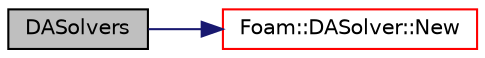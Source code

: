 digraph "DASolvers"
{
  bgcolor="transparent";
  edge [fontname="Helvetica",fontsize="10",labelfontname="Helvetica",labelfontsize="10"];
  node [fontname="Helvetica",fontsize="10",shape=record];
  rankdir="LR";
  Node0 [label="DASolvers",height=0.2,width=0.4,color="black", fillcolor="grey75", style="filled", fontcolor="black"];
  Node0 -> Node1 [color="midnightblue",fontsize="10",style="solid",fontname="Helvetica"];
  Node1 [label="Foam::DASolver::New",height=0.2,width=0.4,color="red",URL="$classFoam_1_1DASolver.html#a7e87d9619f10e438bf19ec434d092fb0"];
}
